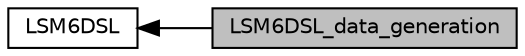 digraph "LSM6DSL_data_generation"
{
  edge [fontname="Helvetica",fontsize="10",labelfontname="Helvetica",labelfontsize="10"];
  node [fontname="Helvetica",fontsize="10",shape=box];
  rankdir=LR;
  Node2 [label="LSM6DSL",height=0.2,width=0.4,color="black", fillcolor="white", style="filled",URL="$group___l_s_m6_d_s_l.html",tooltip="This file provides a set of functions needed to drive the lsm6dsl enanced inertial module."];
  Node1 [label="LSM6DSL_data_generation",height=0.2,width=0.4,color="black", fillcolor="grey75", style="filled", fontcolor="black",tooltip="This section groups all the functions concerning data generation."];
  Node2->Node1 [shape=plaintext, dir="back", style="solid"];
}
